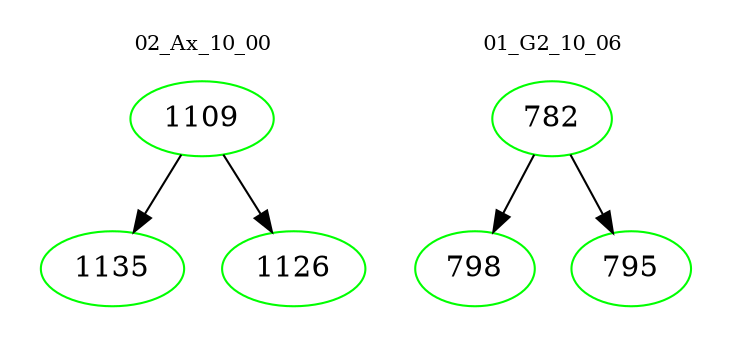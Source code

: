 digraph{
subgraph cluster_0 {
color = white
label = "02_Ax_10_00";
fontsize=10;
T0_1109 [label="1109", color="green"]
T0_1109 -> T0_1135 [color="black"]
T0_1135 [label="1135", color="green"]
T0_1109 -> T0_1126 [color="black"]
T0_1126 [label="1126", color="green"]
}
subgraph cluster_1 {
color = white
label = "01_G2_10_06";
fontsize=10;
T1_782 [label="782", color="green"]
T1_782 -> T1_798 [color="black"]
T1_798 [label="798", color="green"]
T1_782 -> T1_795 [color="black"]
T1_795 [label="795", color="green"]
}
}
